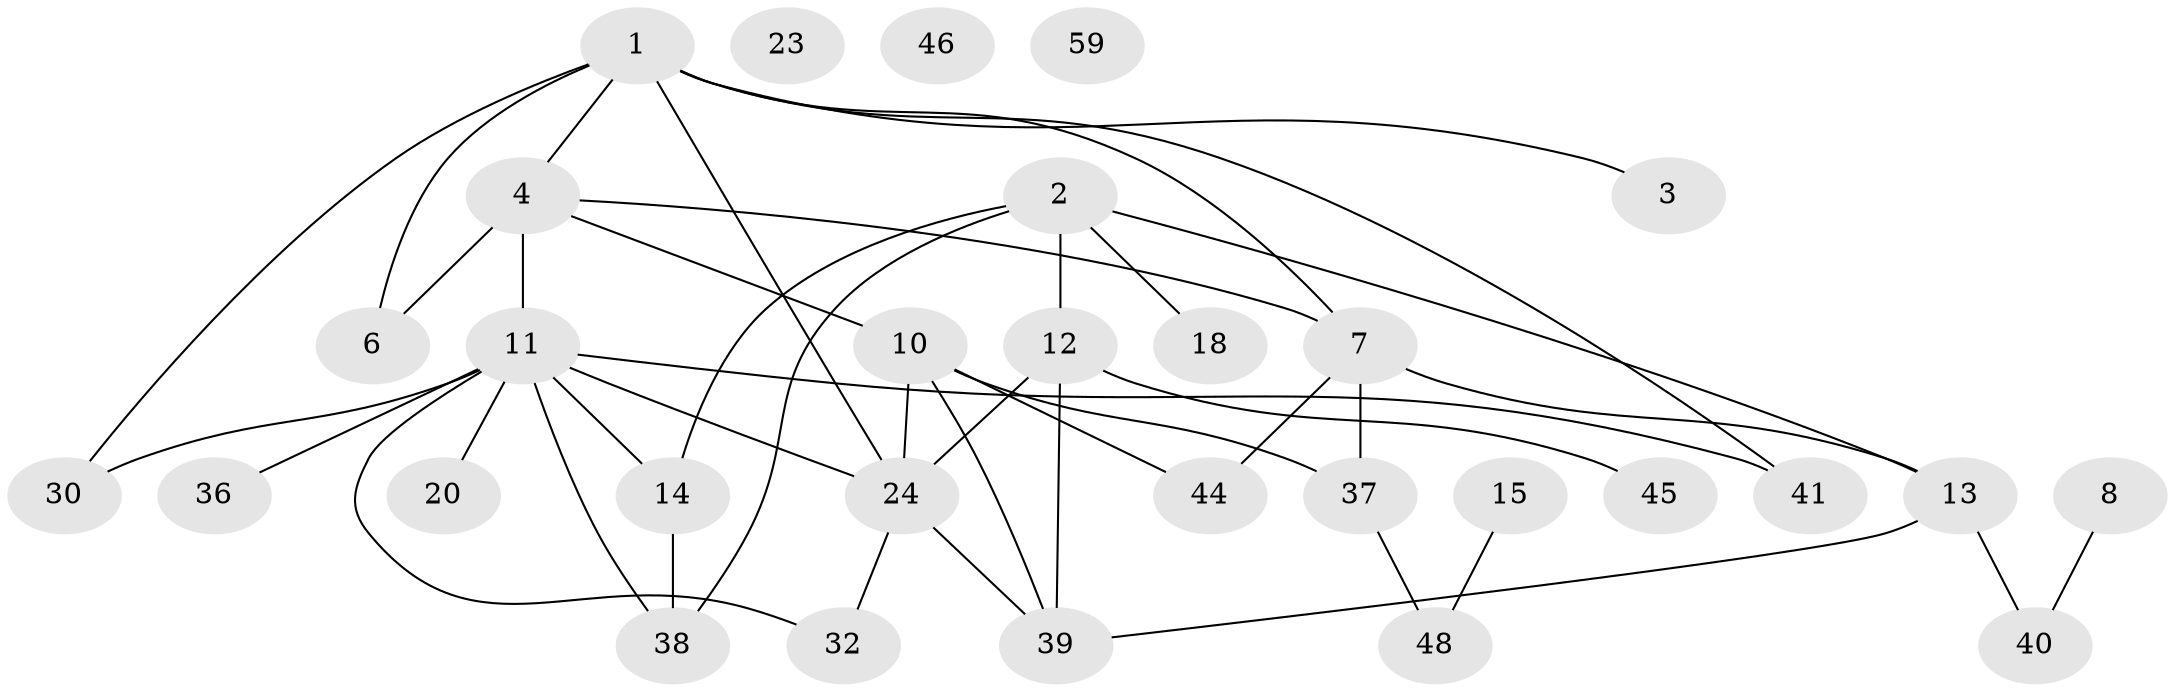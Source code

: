 // original degree distribution, {1: 0.21311475409836064, 3: 0.26229508196721313, 5: 0.06557377049180328, 2: 0.2786885245901639, 4: 0.11475409836065574, 0: 0.03278688524590164, 6: 0.01639344262295082, 7: 0.01639344262295082}
// Generated by graph-tools (version 1.1) at 2025/12/03/09/25 04:12:53]
// undirected, 30 vertices, 42 edges
graph export_dot {
graph [start="1"]
  node [color=gray90,style=filled];
  1 [super="+5"];
  2 [super="+49+21+42"];
  3;
  4 [super="+29"];
  6 [super="+9"];
  7;
  8;
  10 [super="+35+31"];
  11 [super="+26+61+22"];
  12;
  13 [super="+17"];
  14 [super="+16+19"];
  15 [super="+28"];
  18 [super="+34"];
  20;
  23;
  24 [super="+27+25+57"];
  30;
  32;
  36;
  37 [super="+53+50"];
  38;
  39 [super="+47"];
  40;
  41 [super="+51"];
  44;
  45;
  46 [super="+56"];
  48;
  59;
  1 -- 3;
  1 -- 4;
  1 -- 6;
  1 -- 7;
  1 -- 30;
  1 -- 41;
  1 -- 24;
  2 -- 18;
  2 -- 38;
  2 -- 12;
  2 -- 13;
  2 -- 14;
  4 -- 6;
  4 -- 10;
  4 -- 11;
  4 -- 7;
  7 -- 44;
  7 -- 13;
  7 -- 37;
  8 -- 40;
  10 -- 39;
  10 -- 37;
  10 -- 44;
  10 -- 24 [weight=2];
  11 -- 30;
  11 -- 32;
  11 -- 20;
  11 -- 38;
  11 -- 36;
  11 -- 41;
  11 -- 14 [weight=2];
  11 -- 24;
  12 -- 45;
  12 -- 24;
  12 -- 39;
  13 -- 39 [weight=2];
  13 -- 40;
  14 -- 38;
  15 -- 48;
  24 -- 32;
  24 -- 39 [weight=2];
  37 -- 48;
}
